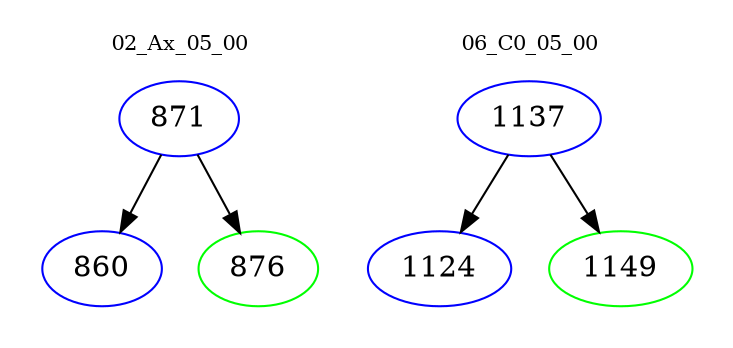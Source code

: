digraph{
subgraph cluster_0 {
color = white
label = "02_Ax_05_00";
fontsize=10;
T0_871 [label="871", color="blue"]
T0_871 -> T0_860 [color="black"]
T0_860 [label="860", color="blue"]
T0_871 -> T0_876 [color="black"]
T0_876 [label="876", color="green"]
}
subgraph cluster_1 {
color = white
label = "06_C0_05_00";
fontsize=10;
T1_1137 [label="1137", color="blue"]
T1_1137 -> T1_1124 [color="black"]
T1_1124 [label="1124", color="blue"]
T1_1137 -> T1_1149 [color="black"]
T1_1149 [label="1149", color="green"]
}
}
